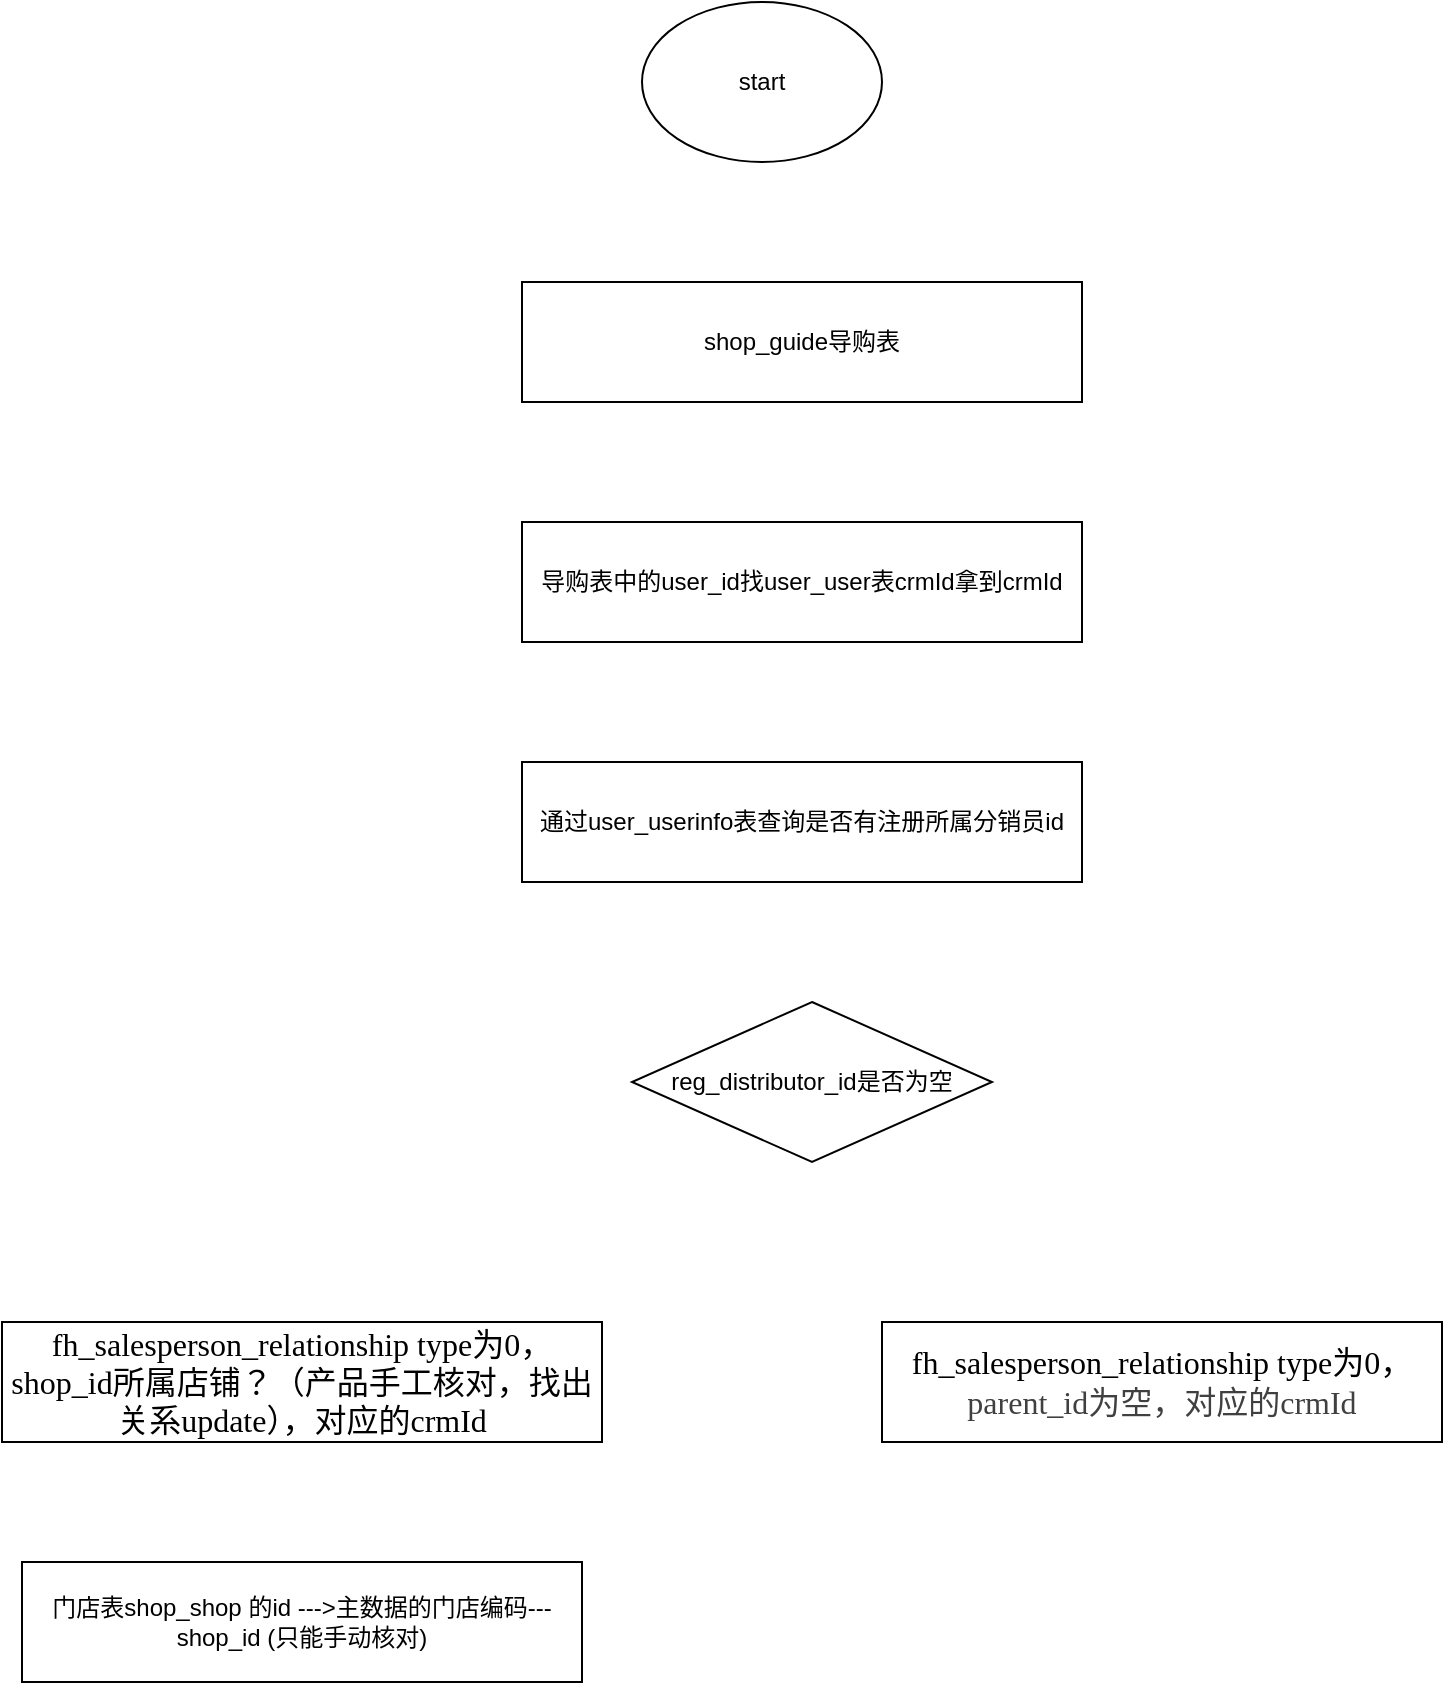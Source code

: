 <mxfile version="15.0.6" type="github">
  <diagram id="_8k5bW7-HBrVeypegjBD" name="Page-1">
    <mxGraphModel dx="1422" dy="762" grid="1" gridSize="10" guides="1" tooltips="1" connect="1" arrows="1" fold="1" page="1" pageScale="1" pageWidth="827" pageHeight="1169" math="0" shadow="0">
      <root>
        <mxCell id="0" />
        <mxCell id="1" parent="0" />
        <mxCell id="y2SCIu26ce-0VS2-ftHP-1" value="start" style="ellipse;whiteSpace=wrap;html=1;" vertex="1" parent="1">
          <mxGeometry x="340" y="60" width="120" height="80" as="geometry" />
        </mxCell>
        <mxCell id="y2SCIu26ce-0VS2-ftHP-2" value="shop_guide导购表" style="rounded=0;whiteSpace=wrap;html=1;" vertex="1" parent="1">
          <mxGeometry x="280" y="200" width="280" height="60" as="geometry" />
        </mxCell>
        <mxCell id="y2SCIu26ce-0VS2-ftHP-5" value="导购表中的user_id找user_user表crmId拿到crmId" style="rounded=0;whiteSpace=wrap;html=1;" vertex="1" parent="1">
          <mxGeometry x="280" y="320" width="280" height="60" as="geometry" />
        </mxCell>
        <mxCell id="y2SCIu26ce-0VS2-ftHP-8" value="通过user_userinfo表查询是否有注册所属分销员id" style="rounded=0;whiteSpace=wrap;html=1;" vertex="1" parent="1">
          <mxGeometry x="280" y="440" width="280" height="60" as="geometry" />
        </mxCell>
        <mxCell id="y2SCIu26ce-0VS2-ftHP-11" value="reg_distributor_id是否为空" style="rhombus;whiteSpace=wrap;html=1;" vertex="1" parent="1">
          <mxGeometry x="335" y="560" width="180" height="80" as="geometry" />
        </mxCell>
        <mxCell id="y2SCIu26ce-0VS2-ftHP-12" value="&lt;span lang=&quot;EN-US&quot; style=&quot;font-size: 12.0pt ; font-family: &amp;#34;source han sans cn regular&amp;#34;&quot;&gt;fh_salesperson_relationship type为0，&lt;/span&gt;&lt;span lang=&quot;EN-US&quot; style=&quot;font-size: 12.0pt ; font-family: &amp;#34;source han sans cn regular&amp;#34; ; color: #404040&quot;&gt;parent_id为空，对应的crmId&lt;/span&gt;" style="rounded=0;whiteSpace=wrap;html=1;" vertex="1" parent="1">
          <mxGeometry x="460" y="720" width="280" height="60" as="geometry" />
        </mxCell>
        <mxCell id="y2SCIu26ce-0VS2-ftHP-13" value="&lt;span lang=&quot;EN-US&quot; style=&quot;font-size: 12pt ; font-family: &amp;#34;source han sans cn regular&amp;#34;&quot;&gt;fh_salesperson_relationship type为0，shop_id所属店铺？（产品手工核对，找出关系update），对应的crmId&lt;/span&gt;" style="rounded=0;whiteSpace=wrap;html=1;" vertex="1" parent="1">
          <mxGeometry x="20" y="720" width="300" height="60" as="geometry" />
        </mxCell>
        <mxCell id="y2SCIu26ce-0VS2-ftHP-14" value="门店表shop_shop 的id ---&amp;gt;主数据的门店编码---shop_id (只能手动核对)" style="rounded=0;whiteSpace=wrap;html=1;" vertex="1" parent="1">
          <mxGeometry x="30" y="840" width="280" height="60" as="geometry" />
        </mxCell>
      </root>
    </mxGraphModel>
  </diagram>
</mxfile>
